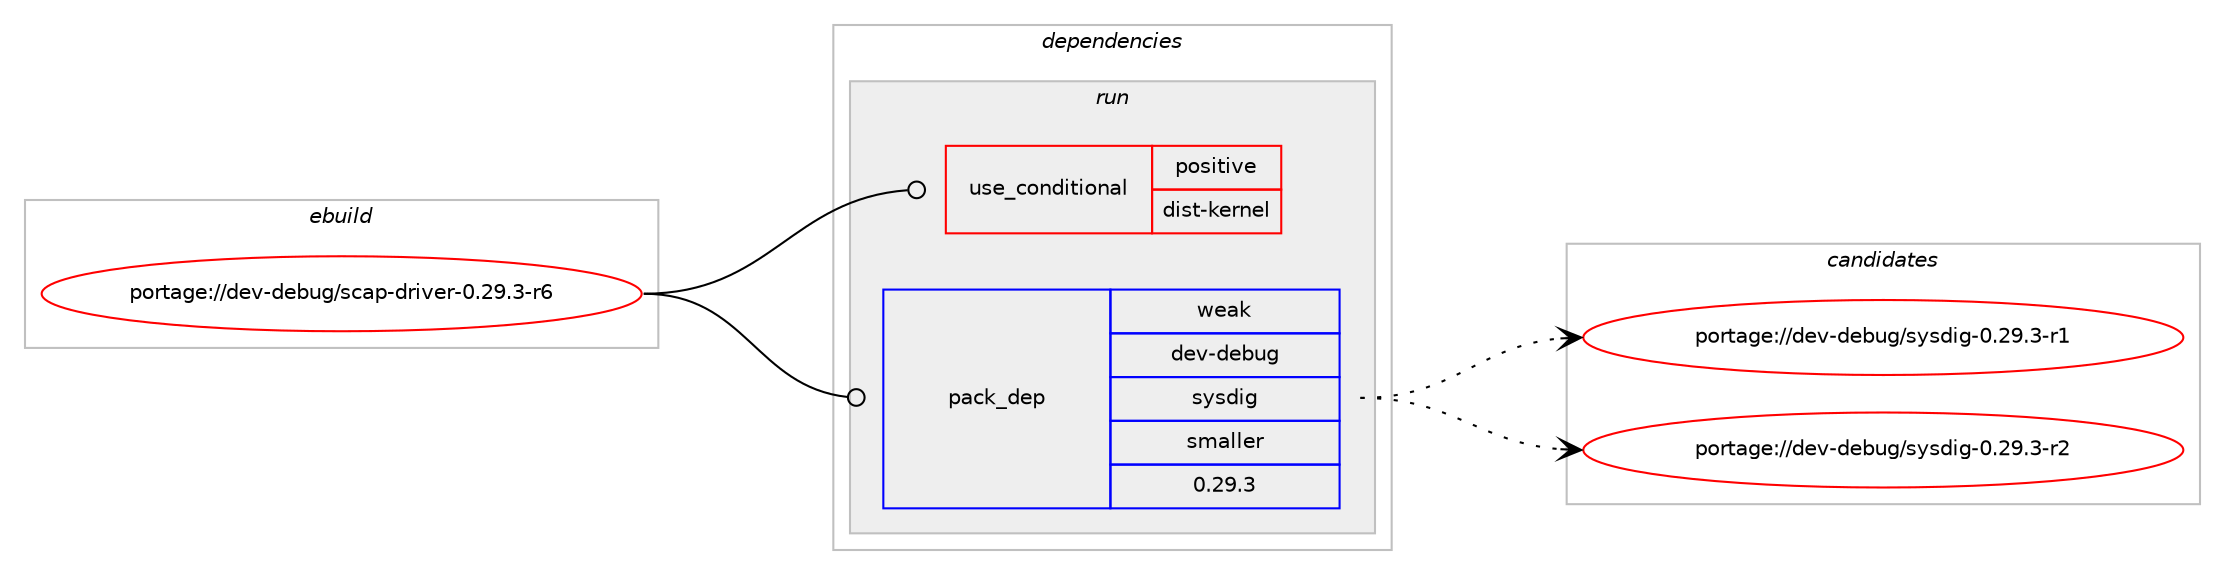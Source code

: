 digraph prolog {

# *************
# Graph options
# *************

newrank=true;
concentrate=true;
compound=true;
graph [rankdir=LR,fontname=Helvetica,fontsize=10,ranksep=1.5];#, ranksep=2.5, nodesep=0.2];
edge  [arrowhead=vee];
node  [fontname=Helvetica,fontsize=10];

# **********
# The ebuild
# **********

subgraph cluster_leftcol {
color=gray;
rank=same;
label=<<i>ebuild</i>>;
id [label="portage://dev-debug/scap-driver-0.29.3-r6", color=red, width=4, href="../dev-debug/scap-driver-0.29.3-r6.svg"];
}

# ****************
# The dependencies
# ****************

subgraph cluster_midcol {
color=gray;
label=<<i>dependencies</i>>;
subgraph cluster_compile {
fillcolor="#eeeeee";
style=filled;
label=<<i>compile</i>>;
# *** BEGIN UNKNOWN DEPENDENCY TYPE (TODO) ***
# id -> package_dependency(portage://dev-debug/scap-driver-0.29.3-r6,install,no,virtual,linux-sources,none,[,,],[],[])
# *** END UNKNOWN DEPENDENCY TYPE (TODO) ***

}
subgraph cluster_compileandrun {
fillcolor="#eeeeee";
style=filled;
label=<<i>compile and run</i>>;
}
subgraph cluster_run {
fillcolor="#eeeeee";
style=filled;
label=<<i>run</i>>;
subgraph cond18676 {
dependency32916 [label=<<TABLE BORDER="0" CELLBORDER="1" CELLSPACING="0" CELLPADDING="4"><TR><TD ROWSPAN="3" CELLPADDING="10">use_conditional</TD></TR><TR><TD>positive</TD></TR><TR><TD>dist-kernel</TD></TR></TABLE>>, shape=none, color=red];
# *** BEGIN UNKNOWN DEPENDENCY TYPE (TODO) ***
# dependency32916 -> package_dependency(portage://dev-debug/scap-driver-0.29.3-r6,run,no,virtual,dist-kernel,none,[,,],any_same_slot,[])
# *** END UNKNOWN DEPENDENCY TYPE (TODO) ***

}
id:e -> dependency32916:w [weight=20,style="solid",arrowhead="odot"];
# *** BEGIN UNKNOWN DEPENDENCY TYPE (TODO) ***
# id -> package_dependency(portage://dev-debug/scap-driver-0.29.3-r6,run,no,sys-apps,kmod,none,[,,],[],[use(enable(tools),none)])
# *** END UNKNOWN DEPENDENCY TYPE (TODO) ***

subgraph pack13318 {
dependency32917 [label=<<TABLE BORDER="0" CELLBORDER="1" CELLSPACING="0" CELLPADDING="4" WIDTH="220"><TR><TD ROWSPAN="6" CELLPADDING="30">pack_dep</TD></TR><TR><TD WIDTH="110">weak</TD></TR><TR><TD>dev-debug</TD></TR><TR><TD>sysdig</TD></TR><TR><TD>smaller</TD></TR><TR><TD>0.29.3</TD></TR></TABLE>>, shape=none, color=blue];
}
id:e -> dependency32917:w [weight=20,style="solid",arrowhead="odot"];
}
}

# **************
# The candidates
# **************

subgraph cluster_choices {
rank=same;
color=gray;
label=<<i>candidates</i>>;

subgraph choice13318 {
color=black;
nodesep=1;
choice100101118451001019811710347115121115100105103454846505746514511449 [label="portage://dev-debug/sysdig-0.29.3-r1", color=red, width=4,href="../dev-debug/sysdig-0.29.3-r1.svg"];
choice100101118451001019811710347115121115100105103454846505746514511450 [label="portage://dev-debug/sysdig-0.29.3-r2", color=red, width=4,href="../dev-debug/sysdig-0.29.3-r2.svg"];
dependency32917:e -> choice100101118451001019811710347115121115100105103454846505746514511449:w [style=dotted,weight="100"];
dependency32917:e -> choice100101118451001019811710347115121115100105103454846505746514511450:w [style=dotted,weight="100"];
}
}

}
